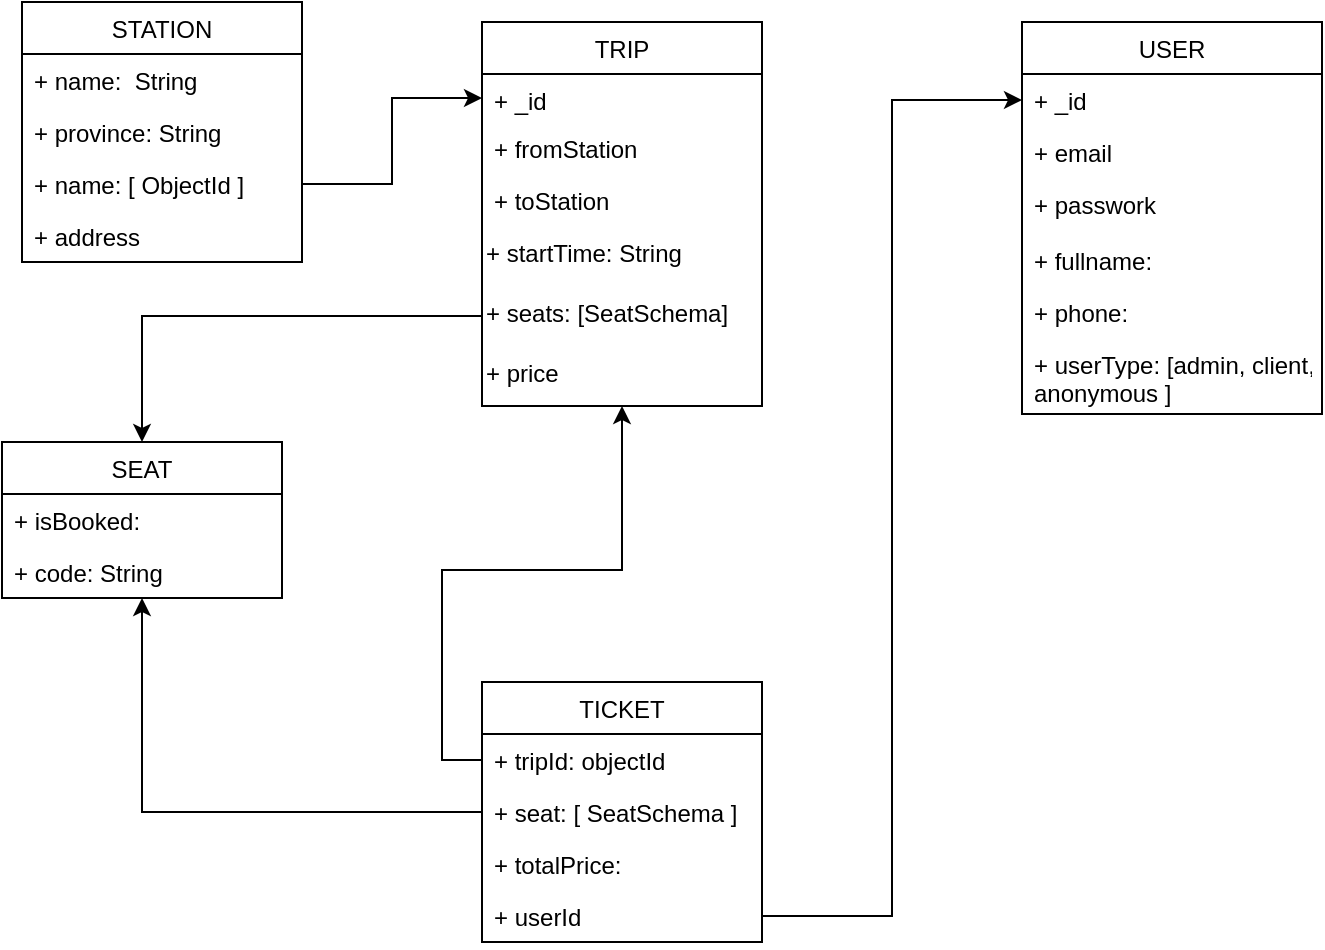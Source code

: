 <mxfile version="12.7.0" type="device"><diagram id="mDxR3L-vv9JZHIbGru0I" name="Page-1"><mxGraphModel dx="920" dy="622" grid="1" gridSize="10" guides="1" tooltips="1" connect="1" arrows="1" fold="1" page="1" pageScale="1" pageWidth="850" pageHeight="1100" math="0" shadow="0"><root><mxCell id="0"/><mxCell id="1" parent="0"/><mxCell id="bt07wamHXSwhR25M7Di1-1" value="TRIP" style="swimlane;fontStyle=0;childLayout=stackLayout;horizontal=1;startSize=26;fillColor=none;horizontalStack=0;resizeParent=1;resizeParentMax=0;resizeLast=0;collapsible=1;marginBottom=0;" vertex="1" parent="1"><mxGeometry x="330" y="110" width="140" height="192" as="geometry"/></mxCell><mxCell id="bt07wamHXSwhR25M7Di1-2" value="+ _id" style="text;strokeColor=none;fillColor=none;align=left;verticalAlign=top;spacingLeft=4;spacingRight=4;overflow=hidden;rotatable=0;points=[[0,0.5],[1,0.5]];portConstraint=eastwest;" vertex="1" parent="bt07wamHXSwhR25M7Di1-1"><mxGeometry y="26" width="140" height="24" as="geometry"/></mxCell><mxCell id="bt07wamHXSwhR25M7Di1-3" value="+ fromStation" style="text;strokeColor=none;fillColor=none;align=left;verticalAlign=top;spacingLeft=4;spacingRight=4;overflow=hidden;rotatable=0;points=[[0,0.5],[1,0.5]];portConstraint=eastwest;" vertex="1" parent="bt07wamHXSwhR25M7Di1-1"><mxGeometry y="50" width="140" height="26" as="geometry"/></mxCell><mxCell id="bt07wamHXSwhR25M7Di1-4" value="+ toStation" style="text;strokeColor=none;fillColor=none;align=left;verticalAlign=top;spacingLeft=4;spacingRight=4;overflow=hidden;rotatable=0;points=[[0,0.5],[1,0.5]];portConstraint=eastwest;" vertex="1" parent="bt07wamHXSwhR25M7Di1-1"><mxGeometry y="76" width="140" height="26" as="geometry"/></mxCell><mxCell id="bt07wamHXSwhR25M7Di1-6" value="+ startTime: String" style="text;html=1;" vertex="1" parent="bt07wamHXSwhR25M7Di1-1"><mxGeometry y="102" width="140" height="30" as="geometry"/></mxCell><mxCell id="bt07wamHXSwhR25M7Di1-5" value="+ seats: [SeatSchema]" style="text;html=1;" vertex="1" parent="bt07wamHXSwhR25M7Di1-1"><mxGeometry y="132" width="140" height="30" as="geometry"/></mxCell><mxCell id="bt07wamHXSwhR25M7Di1-7" value="+ price&lt;br&gt;" style="text;html=1;" vertex="1" parent="bt07wamHXSwhR25M7Di1-1"><mxGeometry y="162" width="140" height="30" as="geometry"/></mxCell><mxCell id="bt07wamHXSwhR25M7Di1-9" value="SEAT" style="swimlane;fontStyle=0;childLayout=stackLayout;horizontal=1;startSize=26;fillColor=none;horizontalStack=0;resizeParent=1;resizeParentMax=0;resizeLast=0;collapsible=1;marginBottom=0;" vertex="1" parent="1"><mxGeometry x="90" y="320" width="140" height="78" as="geometry"/></mxCell><mxCell id="bt07wamHXSwhR25M7Di1-10" value="+ isBooked:" style="text;strokeColor=none;fillColor=none;align=left;verticalAlign=top;spacingLeft=4;spacingRight=4;overflow=hidden;rotatable=0;points=[[0,0.5],[1,0.5]];portConstraint=eastwest;" vertex="1" parent="bt07wamHXSwhR25M7Di1-9"><mxGeometry y="26" width="140" height="26" as="geometry"/></mxCell><mxCell id="bt07wamHXSwhR25M7Di1-11" value="+ code: String" style="text;strokeColor=none;fillColor=none;align=left;verticalAlign=top;spacingLeft=4;spacingRight=4;overflow=hidden;rotatable=0;points=[[0,0.5],[1,0.5]];portConstraint=eastwest;" vertex="1" parent="bt07wamHXSwhR25M7Di1-9"><mxGeometry y="52" width="140" height="26" as="geometry"/></mxCell><mxCell id="bt07wamHXSwhR25M7Di1-19" style="edgeStyle=orthogonalEdgeStyle;rounded=0;orthogonalLoop=1;jettySize=auto;html=1;entryX=0.5;entryY=0;entryDx=0;entryDy=0;" edge="1" parent="1" source="bt07wamHXSwhR25M7Di1-5" target="bt07wamHXSwhR25M7Di1-9"><mxGeometry relative="1" as="geometry"/></mxCell><mxCell id="bt07wamHXSwhR25M7Di1-20" value="STATION" style="swimlane;fontStyle=0;childLayout=stackLayout;horizontal=1;startSize=26;fillColor=none;horizontalStack=0;resizeParent=1;resizeParentMax=0;resizeLast=0;collapsible=1;marginBottom=0;" vertex="1" parent="1"><mxGeometry x="100" y="100" width="140" height="130" as="geometry"/></mxCell><mxCell id="bt07wamHXSwhR25M7Di1-21" value="+ name:  String&#10;" style="text;strokeColor=none;fillColor=none;align=left;verticalAlign=top;spacingLeft=4;spacingRight=4;overflow=hidden;rotatable=0;points=[[0,0.5],[1,0.5]];portConstraint=eastwest;" vertex="1" parent="bt07wamHXSwhR25M7Di1-20"><mxGeometry y="26" width="140" height="26" as="geometry"/></mxCell><mxCell id="bt07wamHXSwhR25M7Di1-22" value="+ province: String" style="text;strokeColor=none;fillColor=none;align=left;verticalAlign=top;spacingLeft=4;spacingRight=4;overflow=hidden;rotatable=0;points=[[0,0.5],[1,0.5]];portConstraint=eastwest;" vertex="1" parent="bt07wamHXSwhR25M7Di1-20"><mxGeometry y="52" width="140" height="26" as="geometry"/></mxCell><mxCell id="bt07wamHXSwhR25M7Di1-44" value="+ name: [ ObjectId ]" style="text;strokeColor=none;fillColor=none;align=left;verticalAlign=top;spacingLeft=4;spacingRight=4;overflow=hidden;rotatable=0;points=[[0,0.5],[1,0.5]];portConstraint=eastwest;" vertex="1" parent="bt07wamHXSwhR25M7Di1-20"><mxGeometry y="78" width="140" height="26" as="geometry"/></mxCell><mxCell id="bt07wamHXSwhR25M7Di1-45" value="+ address" style="text;strokeColor=none;fillColor=none;align=left;verticalAlign=top;spacingLeft=4;spacingRight=4;overflow=hidden;rotatable=0;points=[[0,0.5],[1,0.5]];portConstraint=eastwest;" vertex="1" parent="bt07wamHXSwhR25M7Di1-20"><mxGeometry y="104" width="140" height="26" as="geometry"/></mxCell><mxCell id="bt07wamHXSwhR25M7Di1-27" value="USER" style="swimlane;fontStyle=0;childLayout=stackLayout;horizontal=1;startSize=26;fillColor=none;horizontalStack=0;resizeParent=1;resizeParentMax=0;resizeLast=0;collapsible=1;marginBottom=0;" vertex="1" parent="1"><mxGeometry x="600" y="110" width="150" height="196" as="geometry"/></mxCell><mxCell id="bt07wamHXSwhR25M7Di1-28" value="+ _id" style="text;strokeColor=none;fillColor=none;align=left;verticalAlign=top;spacingLeft=4;spacingRight=4;overflow=hidden;rotatable=0;points=[[0,0.5],[1,0.5]];portConstraint=eastwest;" vertex="1" parent="bt07wamHXSwhR25M7Di1-27"><mxGeometry y="26" width="150" height="26" as="geometry"/></mxCell><mxCell id="bt07wamHXSwhR25M7Di1-50" value="+ email" style="text;strokeColor=none;fillColor=none;align=left;verticalAlign=top;spacingLeft=4;spacingRight=4;overflow=hidden;rotatable=0;points=[[0,0.5],[1,0.5]];portConstraint=eastwest;" vertex="1" parent="bt07wamHXSwhR25M7Di1-27"><mxGeometry y="52" width="150" height="26" as="geometry"/></mxCell><mxCell id="bt07wamHXSwhR25M7Di1-29" value="+ passwork" style="text;strokeColor=none;fillColor=none;align=left;verticalAlign=top;spacingLeft=4;spacingRight=4;overflow=hidden;rotatable=0;points=[[0,0.5],[1,0.5]];portConstraint=eastwest;" vertex="1" parent="bt07wamHXSwhR25M7Di1-27"><mxGeometry y="78" width="150" height="28" as="geometry"/></mxCell><mxCell id="bt07wamHXSwhR25M7Di1-30" value="+ fullname:" style="text;strokeColor=none;fillColor=none;align=left;verticalAlign=top;spacingLeft=4;spacingRight=4;overflow=hidden;rotatable=0;points=[[0,0.5],[1,0.5]];portConstraint=eastwest;" vertex="1" parent="bt07wamHXSwhR25M7Di1-27"><mxGeometry y="106" width="150" height="26" as="geometry"/></mxCell><mxCell id="bt07wamHXSwhR25M7Di1-31" value="+ phone:" style="text;strokeColor=none;fillColor=none;align=left;verticalAlign=top;spacingLeft=4;spacingRight=4;overflow=hidden;rotatable=0;points=[[0,0.5],[1,0.5]];portConstraint=eastwest;" vertex="1" parent="bt07wamHXSwhR25M7Di1-27"><mxGeometry y="132" width="150" height="26" as="geometry"/></mxCell><mxCell id="bt07wamHXSwhR25M7Di1-32" value="+ userType: [admin, client,&#10;anonymous ]" style="text;strokeColor=none;fillColor=none;align=left;verticalAlign=top;spacingLeft=4;spacingRight=4;overflow=hidden;rotatable=0;points=[[0,0.5],[1,0.5]];portConstraint=eastwest;" vertex="1" parent="bt07wamHXSwhR25M7Di1-27"><mxGeometry y="158" width="150" height="38" as="geometry"/></mxCell><mxCell id="bt07wamHXSwhR25M7Di1-33" value="TICKET" style="swimlane;fontStyle=0;childLayout=stackLayout;horizontal=1;startSize=26;fillColor=none;horizontalStack=0;resizeParent=1;resizeParentMax=0;resizeLast=0;collapsible=1;marginBottom=0;" vertex="1" parent="1"><mxGeometry x="330" y="440" width="140" height="130" as="geometry"/></mxCell><mxCell id="bt07wamHXSwhR25M7Di1-34" value="+ tripId: objectId" style="text;strokeColor=none;fillColor=none;align=left;verticalAlign=top;spacingLeft=4;spacingRight=4;overflow=hidden;rotatable=0;points=[[0,0.5],[1,0.5]];portConstraint=eastwest;" vertex="1" parent="bt07wamHXSwhR25M7Di1-33"><mxGeometry y="26" width="140" height="26" as="geometry"/></mxCell><mxCell id="bt07wamHXSwhR25M7Di1-35" value="+ seat: [ SeatSchema ]" style="text;strokeColor=none;fillColor=none;align=left;verticalAlign=top;spacingLeft=4;spacingRight=4;overflow=hidden;rotatable=0;points=[[0,0.5],[1,0.5]];portConstraint=eastwest;" vertex="1" parent="bt07wamHXSwhR25M7Di1-33"><mxGeometry y="52" width="140" height="26" as="geometry"/></mxCell><mxCell id="bt07wamHXSwhR25M7Di1-47" value="+ totalPrice: " style="text;strokeColor=none;fillColor=none;align=left;verticalAlign=top;spacingLeft=4;spacingRight=4;overflow=hidden;rotatable=0;points=[[0,0.5],[1,0.5]];portConstraint=eastwest;" vertex="1" parent="bt07wamHXSwhR25M7Di1-33"><mxGeometry y="78" width="140" height="26" as="geometry"/></mxCell><mxCell id="bt07wamHXSwhR25M7Di1-36" value="+ userId&#10;" style="text;strokeColor=none;fillColor=none;align=left;verticalAlign=top;spacingLeft=4;spacingRight=4;overflow=hidden;rotatable=0;points=[[0,0.5],[1,0.5]];portConstraint=eastwest;" vertex="1" parent="bt07wamHXSwhR25M7Di1-33"><mxGeometry y="104" width="140" height="26" as="geometry"/></mxCell><mxCell id="bt07wamHXSwhR25M7Di1-38" style="edgeStyle=orthogonalEdgeStyle;rounded=0;orthogonalLoop=1;jettySize=auto;html=1;" edge="1" parent="1" source="bt07wamHXSwhR25M7Di1-34" target="bt07wamHXSwhR25M7Di1-1"><mxGeometry relative="1" as="geometry"/></mxCell><mxCell id="bt07wamHXSwhR25M7Di1-40" style="edgeStyle=orthogonalEdgeStyle;rounded=0;orthogonalLoop=1;jettySize=auto;html=1;" edge="1" parent="1" source="bt07wamHXSwhR25M7Di1-36" target="bt07wamHXSwhR25M7Di1-28"><mxGeometry relative="1" as="geometry"/></mxCell><mxCell id="bt07wamHXSwhR25M7Di1-46" style="edgeStyle=orthogonalEdgeStyle;rounded=0;orthogonalLoop=1;jettySize=auto;html=1;entryX=0;entryY=0.5;entryDx=0;entryDy=0;" edge="1" parent="1" source="bt07wamHXSwhR25M7Di1-44" target="bt07wamHXSwhR25M7Di1-2"><mxGeometry relative="1" as="geometry"/></mxCell><mxCell id="bt07wamHXSwhR25M7Di1-49" style="edgeStyle=orthogonalEdgeStyle;rounded=0;orthogonalLoop=1;jettySize=auto;html=1;" edge="1" parent="1" source="bt07wamHXSwhR25M7Di1-35" target="bt07wamHXSwhR25M7Di1-9"><mxGeometry relative="1" as="geometry"/></mxCell></root></mxGraphModel></diagram></mxfile>